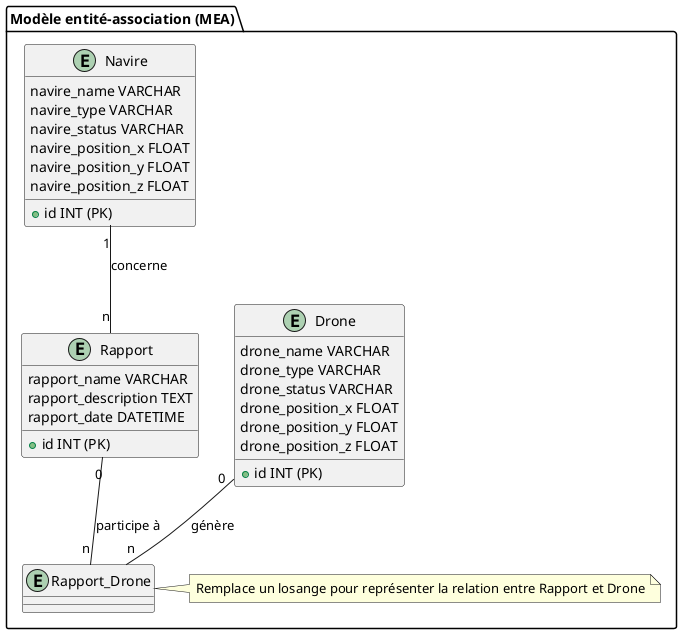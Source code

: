 @startuml
package "Modèle entité-association (MEA)" {
    entity Drone {
        + id INT (PK)
        drone_name VARCHAR
        drone_type VARCHAR
        drone_status VARCHAR
        drone_position_x FLOAT
        drone_position_y FLOAT
        drone_position_z FLOAT
    }

    entity Navire {
        + id INT (PK)
        navire_name VARCHAR
        navire_type VARCHAR
        navire_status VARCHAR
        navire_position_x FLOAT
        navire_position_y FLOAT
        navire_position_z FLOAT
    }

    entity Rapport {
        + id INT (PK)
        rapport_name VARCHAR
        rapport_description TEXT
        rapport_date DATETIME
    }

    entity Rapport_Drone {
        
    }
    note right of Rapport_Drone
    Remplace un losange pour représenter la relation entre Rapport et Drone
    end note

    Drone "0" -- "n" Rapport_Drone : génère
    Rapport "0" -- "n" Rapport_Drone : participe à
    Navire "1" -- "n" Rapport : concerne

}
@enduml